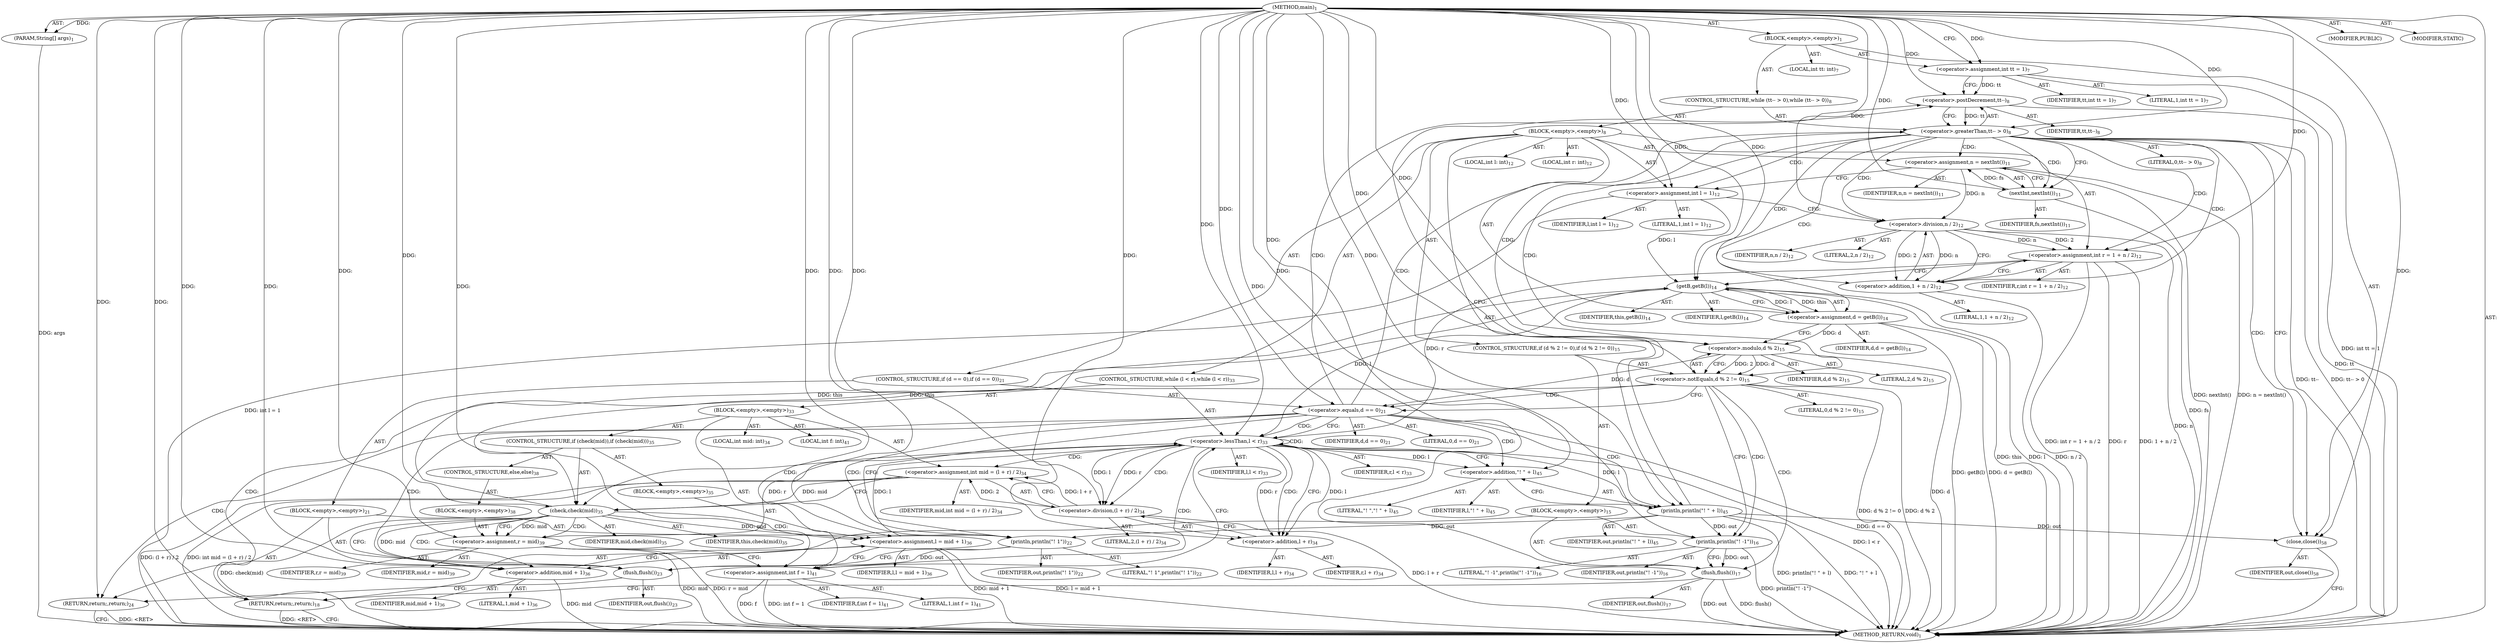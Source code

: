 digraph "main" {  
"17" [label = <(METHOD,main)<SUB>1</SUB>> ]
"18" [label = <(PARAM,String[] args)<SUB>1</SUB>> ]
"19" [label = <(BLOCK,&lt;empty&gt;,&lt;empty&gt;)<SUB>1</SUB>> ]
"20" [label = <(LOCAL,int tt: int)<SUB>7</SUB>> ]
"21" [label = <(&lt;operator&gt;.assignment,int tt = 1)<SUB>7</SUB>> ]
"22" [label = <(IDENTIFIER,tt,int tt = 1)<SUB>7</SUB>> ]
"23" [label = <(LITERAL,1,int tt = 1)<SUB>7</SUB>> ]
"24" [label = <(CONTROL_STRUCTURE,while (tt-- &gt; 0),while (tt-- &gt; 0))<SUB>8</SUB>> ]
"25" [label = <(&lt;operator&gt;.greaterThan,tt-- &gt; 0)<SUB>8</SUB>> ]
"26" [label = <(&lt;operator&gt;.postDecrement,tt--)<SUB>8</SUB>> ]
"27" [label = <(IDENTIFIER,tt,tt--)<SUB>8</SUB>> ]
"28" [label = <(LITERAL,0,tt-- &gt; 0)<SUB>8</SUB>> ]
"29" [label = <(BLOCK,&lt;empty&gt;,&lt;empty&gt;)<SUB>8</SUB>> ]
"30" [label = <(&lt;operator&gt;.assignment,n = nextInt())<SUB>11</SUB>> ]
"31" [label = <(IDENTIFIER,n,n = nextInt())<SUB>11</SUB>> ]
"32" [label = <(nextInt,nextInt())<SUB>11</SUB>> ]
"33" [label = <(IDENTIFIER,fs,nextInt())<SUB>11</SUB>> ]
"34" [label = <(LOCAL,int l: int)<SUB>12</SUB>> ]
"35" [label = <(LOCAL,int r: int)<SUB>12</SUB>> ]
"36" [label = <(&lt;operator&gt;.assignment,int l = 1)<SUB>12</SUB>> ]
"37" [label = <(IDENTIFIER,l,int l = 1)<SUB>12</SUB>> ]
"38" [label = <(LITERAL,1,int l = 1)<SUB>12</SUB>> ]
"39" [label = <(&lt;operator&gt;.assignment,int r = 1 + n / 2)<SUB>12</SUB>> ]
"40" [label = <(IDENTIFIER,r,int r = 1 + n / 2)<SUB>12</SUB>> ]
"41" [label = <(&lt;operator&gt;.addition,1 + n / 2)<SUB>12</SUB>> ]
"42" [label = <(LITERAL,1,1 + n / 2)<SUB>12</SUB>> ]
"43" [label = <(&lt;operator&gt;.division,n / 2)<SUB>12</SUB>> ]
"44" [label = <(IDENTIFIER,n,n / 2)<SUB>12</SUB>> ]
"45" [label = <(LITERAL,2,n / 2)<SUB>12</SUB>> ]
"46" [label = <(&lt;operator&gt;.assignment,d = getB(l))<SUB>14</SUB>> ]
"47" [label = <(IDENTIFIER,d,d = getB(l))<SUB>14</SUB>> ]
"48" [label = <(getB,getB(l))<SUB>14</SUB>> ]
"49" [label = <(IDENTIFIER,this,getB(l))<SUB>14</SUB>> ]
"50" [label = <(IDENTIFIER,l,getB(l))<SUB>14</SUB>> ]
"51" [label = <(CONTROL_STRUCTURE,if (d % 2 != 0),if (d % 2 != 0))<SUB>15</SUB>> ]
"52" [label = <(&lt;operator&gt;.notEquals,d % 2 != 0)<SUB>15</SUB>> ]
"53" [label = <(&lt;operator&gt;.modulo,d % 2)<SUB>15</SUB>> ]
"54" [label = <(IDENTIFIER,d,d % 2)<SUB>15</SUB>> ]
"55" [label = <(LITERAL,2,d % 2)<SUB>15</SUB>> ]
"56" [label = <(LITERAL,0,d % 2 != 0)<SUB>15</SUB>> ]
"57" [label = <(BLOCK,&lt;empty&gt;,&lt;empty&gt;)<SUB>15</SUB>> ]
"58" [label = <(println,println(&quot;! -1&quot;))<SUB>16</SUB>> ]
"59" [label = <(IDENTIFIER,out,println(&quot;! -1&quot;))<SUB>16</SUB>> ]
"60" [label = <(LITERAL,&quot;! -1&quot;,println(&quot;! -1&quot;))<SUB>16</SUB>> ]
"61" [label = <(flush,flush())<SUB>17</SUB>> ]
"62" [label = <(IDENTIFIER,out,flush())<SUB>17</SUB>> ]
"63" [label = <(RETURN,return;,return;)<SUB>18</SUB>> ]
"64" [label = <(CONTROL_STRUCTURE,if (d == 0),if (d == 0))<SUB>21</SUB>> ]
"65" [label = <(&lt;operator&gt;.equals,d == 0)<SUB>21</SUB>> ]
"66" [label = <(IDENTIFIER,d,d == 0)<SUB>21</SUB>> ]
"67" [label = <(LITERAL,0,d == 0)<SUB>21</SUB>> ]
"68" [label = <(BLOCK,&lt;empty&gt;,&lt;empty&gt;)<SUB>21</SUB>> ]
"69" [label = <(println,println(&quot;! 1&quot;))<SUB>22</SUB>> ]
"70" [label = <(IDENTIFIER,out,println(&quot;! 1&quot;))<SUB>22</SUB>> ]
"71" [label = <(LITERAL,&quot;! 1&quot;,println(&quot;! 1&quot;))<SUB>22</SUB>> ]
"72" [label = <(flush,flush())<SUB>23</SUB>> ]
"73" [label = <(IDENTIFIER,out,flush())<SUB>23</SUB>> ]
"74" [label = <(RETURN,return;,return;)<SUB>24</SUB>> ]
"75" [label = <(CONTROL_STRUCTURE,while (l &lt; r),while (l &lt; r))<SUB>33</SUB>> ]
"76" [label = <(&lt;operator&gt;.lessThan,l &lt; r)<SUB>33</SUB>> ]
"77" [label = <(IDENTIFIER,l,l &lt; r)<SUB>33</SUB>> ]
"78" [label = <(IDENTIFIER,r,l &lt; r)<SUB>33</SUB>> ]
"79" [label = <(BLOCK,&lt;empty&gt;,&lt;empty&gt;)<SUB>33</SUB>> ]
"80" [label = <(LOCAL,int mid: int)<SUB>34</SUB>> ]
"81" [label = <(&lt;operator&gt;.assignment,int mid = (l + r) / 2)<SUB>34</SUB>> ]
"82" [label = <(IDENTIFIER,mid,int mid = (l + r) / 2)<SUB>34</SUB>> ]
"83" [label = <(&lt;operator&gt;.division,(l + r) / 2)<SUB>34</SUB>> ]
"84" [label = <(&lt;operator&gt;.addition,l + r)<SUB>34</SUB>> ]
"85" [label = <(IDENTIFIER,l,l + r)<SUB>34</SUB>> ]
"86" [label = <(IDENTIFIER,r,l + r)<SUB>34</SUB>> ]
"87" [label = <(LITERAL,2,(l + r) / 2)<SUB>34</SUB>> ]
"88" [label = <(CONTROL_STRUCTURE,if (check(mid)),if (check(mid)))<SUB>35</SUB>> ]
"89" [label = <(check,check(mid))<SUB>35</SUB>> ]
"90" [label = <(IDENTIFIER,this,check(mid))<SUB>35</SUB>> ]
"91" [label = <(IDENTIFIER,mid,check(mid))<SUB>35</SUB>> ]
"92" [label = <(BLOCK,&lt;empty&gt;,&lt;empty&gt;)<SUB>35</SUB>> ]
"93" [label = <(&lt;operator&gt;.assignment,l = mid + 1)<SUB>36</SUB>> ]
"94" [label = <(IDENTIFIER,l,l = mid + 1)<SUB>36</SUB>> ]
"95" [label = <(&lt;operator&gt;.addition,mid + 1)<SUB>36</SUB>> ]
"96" [label = <(IDENTIFIER,mid,mid + 1)<SUB>36</SUB>> ]
"97" [label = <(LITERAL,1,mid + 1)<SUB>36</SUB>> ]
"98" [label = <(CONTROL_STRUCTURE,else,else)<SUB>38</SUB>> ]
"99" [label = <(BLOCK,&lt;empty&gt;,&lt;empty&gt;)<SUB>38</SUB>> ]
"100" [label = <(&lt;operator&gt;.assignment,r = mid)<SUB>39</SUB>> ]
"101" [label = <(IDENTIFIER,r,r = mid)<SUB>39</SUB>> ]
"102" [label = <(IDENTIFIER,mid,r = mid)<SUB>39</SUB>> ]
"103" [label = <(LOCAL,int f: int)<SUB>41</SUB>> ]
"104" [label = <(&lt;operator&gt;.assignment,int f = 1)<SUB>41</SUB>> ]
"105" [label = <(IDENTIFIER,f,int f = 1)<SUB>41</SUB>> ]
"106" [label = <(LITERAL,1,int f = 1)<SUB>41</SUB>> ]
"107" [label = <(println,println(&quot;! &quot; + l))<SUB>45</SUB>> ]
"108" [label = <(IDENTIFIER,out,println(&quot;! &quot; + l))<SUB>45</SUB>> ]
"109" [label = <(&lt;operator&gt;.addition,&quot;! &quot; + l)<SUB>45</SUB>> ]
"110" [label = <(LITERAL,&quot;! &quot;,&quot;! &quot; + l)<SUB>45</SUB>> ]
"111" [label = <(IDENTIFIER,l,&quot;! &quot; + l)<SUB>45</SUB>> ]
"112" [label = <(close,close())<SUB>58</SUB>> ]
"113" [label = <(IDENTIFIER,out,close())<SUB>58</SUB>> ]
"114" [label = <(MODIFIER,PUBLIC)> ]
"115" [label = <(MODIFIER,STATIC)> ]
"116" [label = <(METHOD_RETURN,void)<SUB>1</SUB>> ]
  "17" -> "18"  [ label = "AST: "] 
  "17" -> "19"  [ label = "AST: "] 
  "17" -> "114"  [ label = "AST: "] 
  "17" -> "115"  [ label = "AST: "] 
  "17" -> "116"  [ label = "AST: "] 
  "19" -> "20"  [ label = "AST: "] 
  "19" -> "21"  [ label = "AST: "] 
  "19" -> "24"  [ label = "AST: "] 
  "19" -> "112"  [ label = "AST: "] 
  "21" -> "22"  [ label = "AST: "] 
  "21" -> "23"  [ label = "AST: "] 
  "24" -> "25"  [ label = "AST: "] 
  "24" -> "29"  [ label = "AST: "] 
  "25" -> "26"  [ label = "AST: "] 
  "25" -> "28"  [ label = "AST: "] 
  "26" -> "27"  [ label = "AST: "] 
  "29" -> "30"  [ label = "AST: "] 
  "29" -> "34"  [ label = "AST: "] 
  "29" -> "35"  [ label = "AST: "] 
  "29" -> "36"  [ label = "AST: "] 
  "29" -> "39"  [ label = "AST: "] 
  "29" -> "46"  [ label = "AST: "] 
  "29" -> "51"  [ label = "AST: "] 
  "29" -> "64"  [ label = "AST: "] 
  "29" -> "75"  [ label = "AST: "] 
  "29" -> "107"  [ label = "AST: "] 
  "30" -> "31"  [ label = "AST: "] 
  "30" -> "32"  [ label = "AST: "] 
  "32" -> "33"  [ label = "AST: "] 
  "36" -> "37"  [ label = "AST: "] 
  "36" -> "38"  [ label = "AST: "] 
  "39" -> "40"  [ label = "AST: "] 
  "39" -> "41"  [ label = "AST: "] 
  "41" -> "42"  [ label = "AST: "] 
  "41" -> "43"  [ label = "AST: "] 
  "43" -> "44"  [ label = "AST: "] 
  "43" -> "45"  [ label = "AST: "] 
  "46" -> "47"  [ label = "AST: "] 
  "46" -> "48"  [ label = "AST: "] 
  "48" -> "49"  [ label = "AST: "] 
  "48" -> "50"  [ label = "AST: "] 
  "51" -> "52"  [ label = "AST: "] 
  "51" -> "57"  [ label = "AST: "] 
  "52" -> "53"  [ label = "AST: "] 
  "52" -> "56"  [ label = "AST: "] 
  "53" -> "54"  [ label = "AST: "] 
  "53" -> "55"  [ label = "AST: "] 
  "57" -> "58"  [ label = "AST: "] 
  "57" -> "61"  [ label = "AST: "] 
  "57" -> "63"  [ label = "AST: "] 
  "58" -> "59"  [ label = "AST: "] 
  "58" -> "60"  [ label = "AST: "] 
  "61" -> "62"  [ label = "AST: "] 
  "64" -> "65"  [ label = "AST: "] 
  "64" -> "68"  [ label = "AST: "] 
  "65" -> "66"  [ label = "AST: "] 
  "65" -> "67"  [ label = "AST: "] 
  "68" -> "69"  [ label = "AST: "] 
  "68" -> "72"  [ label = "AST: "] 
  "68" -> "74"  [ label = "AST: "] 
  "69" -> "70"  [ label = "AST: "] 
  "69" -> "71"  [ label = "AST: "] 
  "72" -> "73"  [ label = "AST: "] 
  "75" -> "76"  [ label = "AST: "] 
  "75" -> "79"  [ label = "AST: "] 
  "76" -> "77"  [ label = "AST: "] 
  "76" -> "78"  [ label = "AST: "] 
  "79" -> "80"  [ label = "AST: "] 
  "79" -> "81"  [ label = "AST: "] 
  "79" -> "88"  [ label = "AST: "] 
  "79" -> "103"  [ label = "AST: "] 
  "79" -> "104"  [ label = "AST: "] 
  "81" -> "82"  [ label = "AST: "] 
  "81" -> "83"  [ label = "AST: "] 
  "83" -> "84"  [ label = "AST: "] 
  "83" -> "87"  [ label = "AST: "] 
  "84" -> "85"  [ label = "AST: "] 
  "84" -> "86"  [ label = "AST: "] 
  "88" -> "89"  [ label = "AST: "] 
  "88" -> "92"  [ label = "AST: "] 
  "88" -> "98"  [ label = "AST: "] 
  "89" -> "90"  [ label = "AST: "] 
  "89" -> "91"  [ label = "AST: "] 
  "92" -> "93"  [ label = "AST: "] 
  "93" -> "94"  [ label = "AST: "] 
  "93" -> "95"  [ label = "AST: "] 
  "95" -> "96"  [ label = "AST: "] 
  "95" -> "97"  [ label = "AST: "] 
  "98" -> "99"  [ label = "AST: "] 
  "99" -> "100"  [ label = "AST: "] 
  "100" -> "101"  [ label = "AST: "] 
  "100" -> "102"  [ label = "AST: "] 
  "104" -> "105"  [ label = "AST: "] 
  "104" -> "106"  [ label = "AST: "] 
  "107" -> "108"  [ label = "AST: "] 
  "107" -> "109"  [ label = "AST: "] 
  "109" -> "110"  [ label = "AST: "] 
  "109" -> "111"  [ label = "AST: "] 
  "112" -> "113"  [ label = "AST: "] 
  "21" -> "26"  [ label = "CFG: "] 
  "112" -> "116"  [ label = "CFG: "] 
  "25" -> "32"  [ label = "CFG: "] 
  "25" -> "112"  [ label = "CFG: "] 
  "26" -> "25"  [ label = "CFG: "] 
  "30" -> "36"  [ label = "CFG: "] 
  "36" -> "43"  [ label = "CFG: "] 
  "39" -> "48"  [ label = "CFG: "] 
  "46" -> "53"  [ label = "CFG: "] 
  "107" -> "26"  [ label = "CFG: "] 
  "32" -> "30"  [ label = "CFG: "] 
  "41" -> "39"  [ label = "CFG: "] 
  "48" -> "46"  [ label = "CFG: "] 
  "52" -> "58"  [ label = "CFG: "] 
  "52" -> "65"  [ label = "CFG: "] 
  "65" -> "69"  [ label = "CFG: "] 
  "65" -> "76"  [ label = "CFG: "] 
  "76" -> "84"  [ label = "CFG: "] 
  "76" -> "109"  [ label = "CFG: "] 
  "109" -> "107"  [ label = "CFG: "] 
  "43" -> "41"  [ label = "CFG: "] 
  "53" -> "52"  [ label = "CFG: "] 
  "58" -> "61"  [ label = "CFG: "] 
  "61" -> "63"  [ label = "CFG: "] 
  "63" -> "116"  [ label = "CFG: "] 
  "69" -> "72"  [ label = "CFG: "] 
  "72" -> "74"  [ label = "CFG: "] 
  "74" -> "116"  [ label = "CFG: "] 
  "81" -> "89"  [ label = "CFG: "] 
  "104" -> "76"  [ label = "CFG: "] 
  "83" -> "81"  [ label = "CFG: "] 
  "89" -> "95"  [ label = "CFG: "] 
  "89" -> "100"  [ label = "CFG: "] 
  "84" -> "83"  [ label = "CFG: "] 
  "93" -> "104"  [ label = "CFG: "] 
  "95" -> "93"  [ label = "CFG: "] 
  "100" -> "104"  [ label = "CFG: "] 
  "17" -> "21"  [ label = "CFG: "] 
  "74" -> "116"  [ label = "DDG: &lt;RET&gt;"] 
  "63" -> "116"  [ label = "DDG: &lt;RET&gt;"] 
  "18" -> "116"  [ label = "DDG: args"] 
  "21" -> "116"  [ label = "DDG: int tt = 1"] 
  "26" -> "116"  [ label = "DDG: tt"] 
  "25" -> "116"  [ label = "DDG: tt--"] 
  "25" -> "116"  [ label = "DDG: tt-- &gt; 0"] 
  "30" -> "116"  [ label = "DDG: nextInt()"] 
  "30" -> "116"  [ label = "DDG: n = nextInt()"] 
  "36" -> "116"  [ label = "DDG: int l = 1"] 
  "39" -> "116"  [ label = "DDG: r"] 
  "43" -> "116"  [ label = "DDG: n"] 
  "41" -> "116"  [ label = "DDG: n / 2"] 
  "39" -> "116"  [ label = "DDG: 1 + n / 2"] 
  "39" -> "116"  [ label = "DDG: int r = 1 + n / 2"] 
  "48" -> "116"  [ label = "DDG: this"] 
  "48" -> "116"  [ label = "DDG: l"] 
  "46" -> "116"  [ label = "DDG: getB(l)"] 
  "46" -> "116"  [ label = "DDG: d = getB(l)"] 
  "53" -> "116"  [ label = "DDG: d"] 
  "52" -> "116"  [ label = "DDG: d % 2"] 
  "52" -> "116"  [ label = "DDG: d % 2 != 0"] 
  "65" -> "116"  [ label = "DDG: d == 0"] 
  "76" -> "116"  [ label = "DDG: l &lt; r"] 
  "107" -> "116"  [ label = "DDG: &quot;! &quot; + l"] 
  "107" -> "116"  [ label = "DDG: println(&quot;! &quot; + l)"] 
  "83" -> "116"  [ label = "DDG: l + r"] 
  "81" -> "116"  [ label = "DDG: (l + r) / 2"] 
  "81" -> "116"  [ label = "DDG: int mid = (l + r) / 2"] 
  "89" -> "116"  [ label = "DDG: check(mid)"] 
  "100" -> "116"  [ label = "DDG: mid"] 
  "100" -> "116"  [ label = "DDG: r = mid"] 
  "95" -> "116"  [ label = "DDG: mid"] 
  "93" -> "116"  [ label = "DDG: mid + 1"] 
  "93" -> "116"  [ label = "DDG: l = mid + 1"] 
  "104" -> "116"  [ label = "DDG: f"] 
  "104" -> "116"  [ label = "DDG: int f = 1"] 
  "58" -> "116"  [ label = "DDG: println(&quot;! -1&quot;)"] 
  "61" -> "116"  [ label = "DDG: out"] 
  "61" -> "116"  [ label = "DDG: flush()"] 
  "32" -> "116"  [ label = "DDG: fs"] 
  "17" -> "18"  [ label = "DDG: "] 
  "17" -> "21"  [ label = "DDG: "] 
  "107" -> "112"  [ label = "DDG: out"] 
  "17" -> "112"  [ label = "DDG: "] 
  "26" -> "25"  [ label = "DDG: tt"] 
  "17" -> "25"  [ label = "DDG: "] 
  "32" -> "30"  [ label = "DDG: fs"] 
  "17" -> "36"  [ label = "DDG: "] 
  "17" -> "39"  [ label = "DDG: "] 
  "43" -> "39"  [ label = "DDG: n"] 
  "43" -> "39"  [ label = "DDG: 2"] 
  "48" -> "46"  [ label = "DDG: this"] 
  "48" -> "46"  [ label = "DDG: l"] 
  "21" -> "26"  [ label = "DDG: tt"] 
  "17" -> "26"  [ label = "DDG: "] 
  "17" -> "107"  [ label = "DDG: "] 
  "76" -> "107"  [ label = "DDG: l"] 
  "17" -> "32"  [ label = "DDG: "] 
  "17" -> "41"  [ label = "DDG: "] 
  "43" -> "41"  [ label = "DDG: n"] 
  "43" -> "41"  [ label = "DDG: 2"] 
  "89" -> "48"  [ label = "DDG: this"] 
  "17" -> "48"  [ label = "DDG: "] 
  "36" -> "48"  [ label = "DDG: l"] 
  "53" -> "52"  [ label = "DDG: d"] 
  "53" -> "52"  [ label = "DDG: 2"] 
  "17" -> "52"  [ label = "DDG: "] 
  "17" -> "63"  [ label = "DDG: "] 
  "53" -> "65"  [ label = "DDG: d"] 
  "17" -> "65"  [ label = "DDG: "] 
  "17" -> "74"  [ label = "DDG: "] 
  "48" -> "76"  [ label = "DDG: l"] 
  "93" -> "76"  [ label = "DDG: l"] 
  "17" -> "76"  [ label = "DDG: "] 
  "39" -> "76"  [ label = "DDG: r"] 
  "100" -> "76"  [ label = "DDG: r"] 
  "83" -> "81"  [ label = "DDG: l + r"] 
  "83" -> "81"  [ label = "DDG: 2"] 
  "17" -> "104"  [ label = "DDG: "] 
  "17" -> "109"  [ label = "DDG: "] 
  "76" -> "109"  [ label = "DDG: l"] 
  "30" -> "43"  [ label = "DDG: n"] 
  "17" -> "43"  [ label = "DDG: "] 
  "46" -> "53"  [ label = "DDG: d"] 
  "17" -> "53"  [ label = "DDG: "] 
  "107" -> "58"  [ label = "DDG: out"] 
  "17" -> "58"  [ label = "DDG: "] 
  "58" -> "61"  [ label = "DDG: out"] 
  "17" -> "61"  [ label = "DDG: "] 
  "107" -> "69"  [ label = "DDG: out"] 
  "17" -> "69"  [ label = "DDG: "] 
  "69" -> "72"  [ label = "DDG: out"] 
  "17" -> "72"  [ label = "DDG: "] 
  "76" -> "83"  [ label = "DDG: l"] 
  "17" -> "83"  [ label = "DDG: "] 
  "76" -> "83"  [ label = "DDG: r"] 
  "48" -> "89"  [ label = "DDG: this"] 
  "17" -> "89"  [ label = "DDG: "] 
  "81" -> "89"  [ label = "DDG: mid"] 
  "89" -> "93"  [ label = "DDG: mid"] 
  "17" -> "93"  [ label = "DDG: "] 
  "76" -> "84"  [ label = "DDG: l"] 
  "17" -> "84"  [ label = "DDG: "] 
  "76" -> "84"  [ label = "DDG: r"] 
  "89" -> "100"  [ label = "DDG: mid"] 
  "17" -> "100"  [ label = "DDG: "] 
  "89" -> "95"  [ label = "DDG: mid"] 
  "17" -> "95"  [ label = "DDG: "] 
  "25" -> "30"  [ label = "CDG: "] 
  "25" -> "48"  [ label = "CDG: "] 
  "25" -> "32"  [ label = "CDG: "] 
  "25" -> "52"  [ label = "CDG: "] 
  "25" -> "46"  [ label = "CDG: "] 
  "25" -> "112"  [ label = "CDG: "] 
  "25" -> "43"  [ label = "CDG: "] 
  "25" -> "36"  [ label = "CDG: "] 
  "25" -> "53"  [ label = "CDG: "] 
  "25" -> "41"  [ label = "CDG: "] 
  "25" -> "39"  [ label = "CDG: "] 
  "52" -> "65"  [ label = "CDG: "] 
  "52" -> "58"  [ label = "CDG: "] 
  "52" -> "61"  [ label = "CDG: "] 
  "52" -> "63"  [ label = "CDG: "] 
  "65" -> "107"  [ label = "CDG: "] 
  "65" -> "26"  [ label = "CDG: "] 
  "65" -> "25"  [ label = "CDG: "] 
  "65" -> "72"  [ label = "CDG: "] 
  "65" -> "69"  [ label = "CDG: "] 
  "65" -> "74"  [ label = "CDG: "] 
  "65" -> "76"  [ label = "CDG: "] 
  "65" -> "109"  [ label = "CDG: "] 
  "76" -> "89"  [ label = "CDG: "] 
  "76" -> "81"  [ label = "CDG: "] 
  "76" -> "84"  [ label = "CDG: "] 
  "76" -> "104"  [ label = "CDG: "] 
  "76" -> "76"  [ label = "CDG: "] 
  "76" -> "83"  [ label = "CDG: "] 
  "89" -> "95"  [ label = "CDG: "] 
  "89" -> "93"  [ label = "CDG: "] 
  "89" -> "100"  [ label = "CDG: "] 
}
